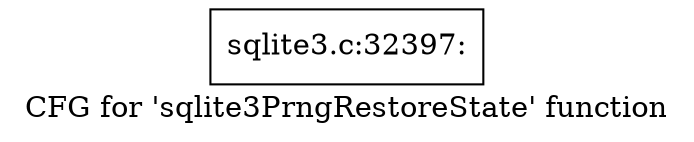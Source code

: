 digraph "CFG for 'sqlite3PrngRestoreState' function" {
	label="CFG for 'sqlite3PrngRestoreState' function";

	Node0x55c0f6f60540 [shape=record,label="{sqlite3.c:32397:}"];
}
